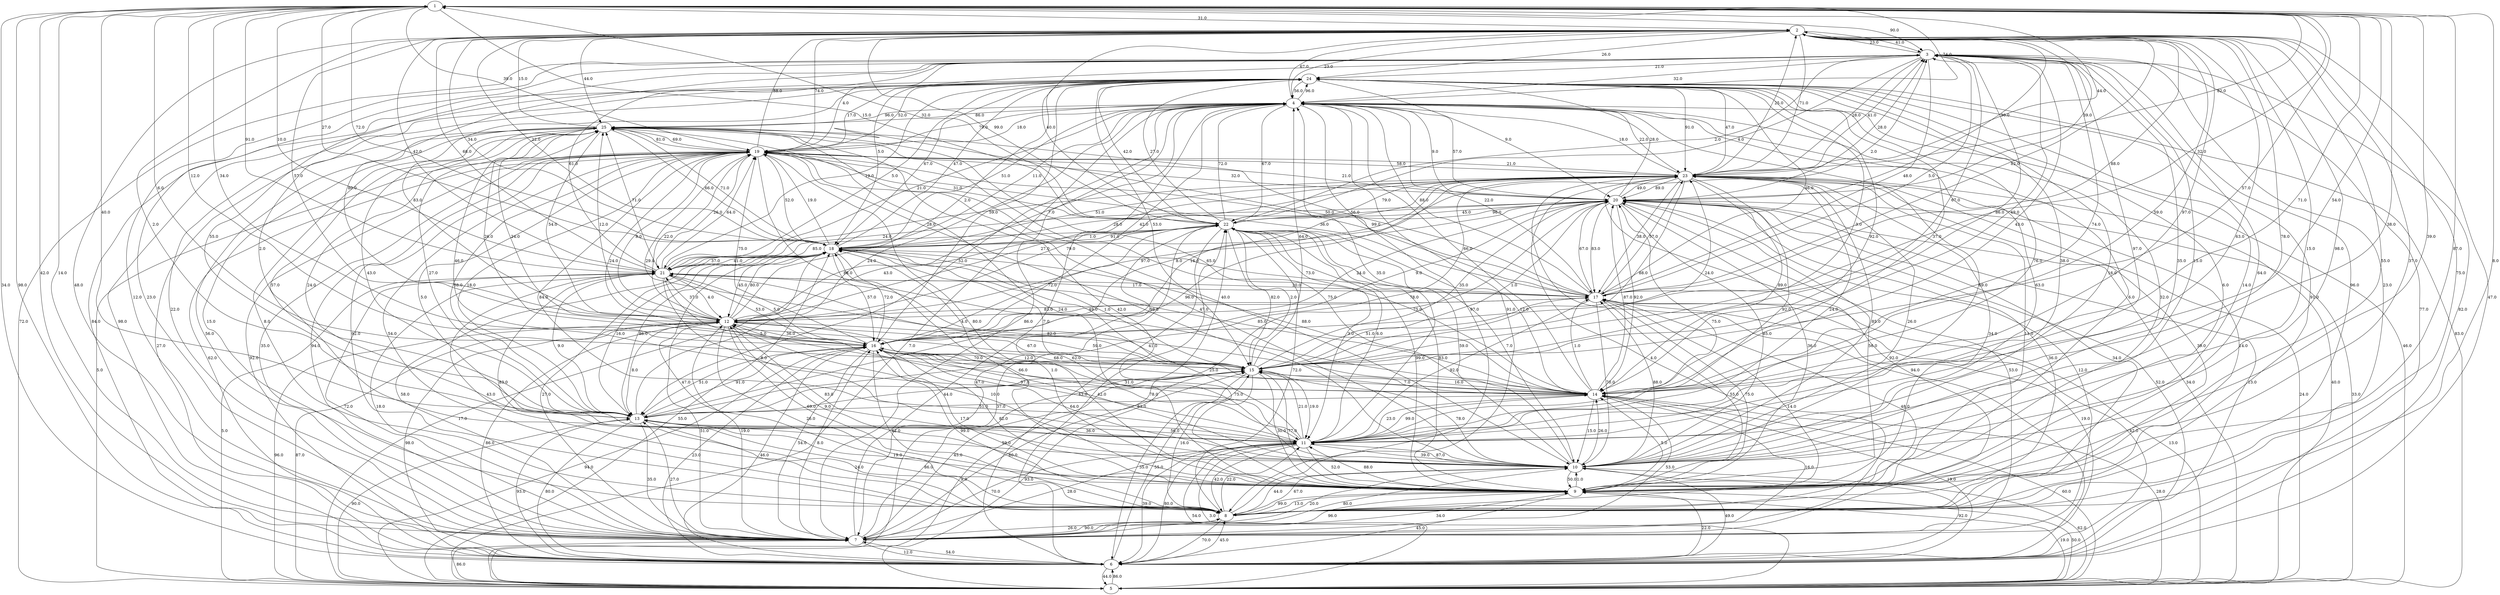 strict digraph G {
  1 [ label="1" ];
  2 [ label="2" ];
  3 [ label="3" ];
  4 [ label="4" ];
  5 [ label="5" ];
  6 [ label="6" ];
  7 [ label="7" ];
  8 [ label="8" ];
  9 [ label="9" ];
  10 [ label="10" ];
  11 [ label="11" ];
  12 [ label="12" ];
  13 [ label="13" ];
  14 [ label="14" ];
  15 [ label="15" ];
  16 [ label="16" ];
  17 [ label="17" ];
  18 [ label="18" ];
  19 [ label="19" ];
  20 [ label="20" ];
  21 [ label="21" ];
  22 [ label="22" ];
  23 [ label="23" ];
  24 [ label="24" ];
  25 [ label="25" ];
  9 -> 18 [ label="1.0" ];
  5 -> 24 [ label="83.0" ];
  4 -> 23 [ label="22.0" ];
  18 -> 22 [ label="91.0" ];
  24 -> 14 [ label="92.0" ];
  7 -> 11 [ label="28.0" ];
  21 -> 25 [ label="71.0" ];
  12 -> 19 [ label="22.0" ];
  7 -> 9 [ label="34.0" ];
  18 -> 7 [ label="58.0" ];
  20 -> 15 [ label="1.0" ];
  7 -> 16 [ label="8.0" ];
  8 -> 6 [ label="70.0" ];
  19 -> 14 [ label="88.0" ];
  23 -> 7 [ label="4.0" ];
  19 -> 8 [ label="92.0" ];
  24 -> 9 [ label="6.0" ];
  8 -> 9 [ label="13.0" ];
  13 -> 20 [ label="75.0" ];
  4 -> 17 [ label="22.0" ];
  6 -> 19 [ label="92.0" ];
  22 -> 19 [ label="31.0" ];
  16 -> 14 [ label="25.0" ];
  11 -> 2 [ label="78.0" ];
  17 -> 9 [ label="55.0" ];
  10 -> 1 [ label="39.0" ];
  1 -> 14 [ label="71.0" ];
  21 -> 13 [ label="9.0" ];
  15 -> 1 [ label="6.0" ];
  11 -> 19 [ label="84.0" ];
  11 -> 23 [ label="24.0" ];
  22 -> 20 [ label="96.0" ];
  18 -> 24 [ label="47.0" ];
  16 -> 18 [ label="72.0" ];
  25 -> 7 [ label="56.0" ];
  9 -> 11 [ label="88.0" ];
  17 -> 12 [ label="49.0" ];
  17 -> 21 [ label="20.0" ];
  4 -> 10 [ label="69.0" ];
  2 -> 18 [ label="34.0" ];
  16 -> 1 [ label="34.0" ];
  5 -> 22 [ label="37.0" ];
  18 -> 14 [ label="88.0" ];
  9 -> 8 [ label="99.0" ];
  14 -> 3 [ label="74.0" ];
  3 -> 6 [ label="77.0" ];
  19 -> 21 [ label="26.0" ];
  20 -> 22 [ label="45.0" ];
  19 -> 20 [ label="21.0" ];
  4 -> 19 [ label="18.0" ];
  2 -> 14 [ label="59.0" ];
  11 -> 10 [ label="39.0" ];
  7 -> 18 [ label="27.0" ];
  25 -> 12 [ label="54.0" ];
  21 -> 1 [ label="91.0" ];
  14 -> 4 [ label="66.0" ];
  7 -> 21 [ label="18.0" ];
  15 -> 8 [ label="16.0" ];
  19 -> 12 [ label="8.0" ];
  12 -> 17 [ label="83.0" ];
  6 -> 16 [ label="46.0" ];
  23 -> 5 [ label="34.0" ];
  18 -> 16 [ label="57.0" ];
  6 -> 15 [ label="55.0" ];
  25 -> 9 [ label="24.0" ];
  10 -> 4 [ label="63.0" ];
  11 -> 5 [ label="3.0" ];
  23 -> 11 [ label="92.0" ];
  10 -> 14 [ label="26.0" ];
  12 -> 7 [ label="51.0" ];
  24 -> 22 [ label="42.0" ];
  5 -> 9 [ label="19.0" ];
  7 -> 22 [ label="31.0" ];
  19 -> 4 [ label="79.0" ];
  16 -> 22 [ label="72.0" ];
  1 -> 23 [ label="82.0" ];
  16 -> 13 [ label="51.0" ];
  25 -> 2 [ label="15.0" ];
  23 -> 17 [ label="38.0" ];
  14 -> 25 [ label="65.0" ];
  2 -> 17 [ label="82.0" ];
  24 -> 12 [ label="83.0" ];
  8 -> 10 [ label="67.0" ];
  25 -> 14 [ label="46.0" ];
  21 -> 14 [ label="5.0" ];
  17 -> 11 [ label="92.0" ];
  20 -> 9 [ label="36.0" ];
  19 -> 2 [ label="88.0" ];
  2 -> 24 [ label="26.0" ];
  8 -> 13 [ label="86.0" ];
  25 -> 4 [ label="86.0" ];
  14 -> 20 [ label="87.0" ];
  16 -> 23 [ label="16.0" ];
  3 -> 2 [ label="23.0" ];
  15 -> 12 [ label="59.0" ];
  13 -> 2 [ label="2.0" ];
  7 -> 4 [ label="7.0" ];
  23 -> 19 [ label="21.0" ];
  21 -> 8 [ label="43.0" ];
  16 -> 20 [ label="9.0" ];
  9 -> 17 [ label="75.0" ];
  3 -> 4 [ label="32.0" ];
  13 -> 18 [ label="86.0" ];
  20 -> 6 [ label="52.0" ];
  7 -> 13 [ label="27.0" ];
  1 -> 3 [ label="90.0" ];
  17 -> 1 [ label="32.0" ];
  22 -> 18 [ label="1.0" ];
  23 -> 4 [ label="18.0" ];
  12 -> 22 [ label="43.0" ];
  2 -> 10 [ label="15.0" ];
  1 -> 13 [ label="40.0" ];
  10 -> 7 [ label="20.0" ];
  20 -> 2 [ label="30.0" ];
  24 -> 16 [ label="59.0" ];
  21 -> 7 [ label="72.0" ];
  19 -> 23 [ label="58.0" ];
  24 -> 19 [ label="17.0" ];
  24 -> 15 [ label="53.0" ];
  9 -> 15 [ label="77.0" ];
  23 -> 13 [ label="96.0" ];
  15 -> 22 [ label="2.0" ];
  9 -> 12 [ label="9.0" ];
  17 -> 19 [ label="99.0" ];
  11 -> 7 [ label="70.0" ];
  20 -> 7 [ label="12.0" ];
  10 -> 12 [ label="10.0" ];
  12 -> 14 [ label="70.0" ];
  3 -> 13 [ label="55.0" ];
  12 -> 23 [ label="79.0" ];
  5 -> 21 [ label="5.0" ];
  24 -> 8 [ label="91.0" ];
  20 -> 5 [ label="24.0" ];
  18 -> 25 [ label="71.0" ];
  15 -> 7 [ label="45.0" ];
  21 -> 22 [ label="85.0" ];
  10 -> 6 [ label="49.0" ];
  17 -> 25 [ label="56.0" ];
  10 -> 8 [ label="44.0" ];
  9 -> 5 [ label="50.0" ];
  14 -> 7 [ label="53.0" ];
  21 -> 16 [ label="53.0" ];
  4 -> 18 [ label="11.0" ];
  7 -> 10 [ label="80.0" ];
  22 -> 1 [ label="32.0" ];
  23 -> 1 [ label="44.0" ];
  20 -> 16 [ label="24.0" ];
  22 -> 2 [ label="99.0" ];
  2 -> 4 [ label="23.0" ];
  17 -> 8 [ label="14.0" ];
  15 -> 24 [ label="3.0" ];
  18 -> 2 [ label="22.0" ];
  7 -> 19 [ label="94.0" ];
  1 -> 19 [ label="39.0" ];
  6 -> 1 [ label="98.0" ];
  6 -> 24 [ label="98.0" ];
  6 -> 3 [ label="82.0" ];
  8 -> 7 [ label="26.0" ];
  22 -> 24 [ label="27.0" ];
  5 -> 11 [ label="54.0" ];
  9 -> 24 [ label="14.0" ];
  11 -> 14 [ label="23.0" ];
  8 -> 4 [ label="91.0" ];
  12 -> 21 [ label="37.0" ];
  6 -> 22 [ label="42.0" ];
  19 -> 18 [ label="52.0" ];
  8 -> 17 [ label="48.0" ];
  23 -> 16 [ label="8.0" ];
  3 -> 10 [ label="35.0" ];
  14 -> 2 [ label="97.0" ];
  23 -> 10 [ label="85.0" ];
  5 -> 4 [ label="46.0" ];
  16 -> 19 [ label="75.0" ];
  9 -> 2 [ label="37.0" ];
  25 -> 13 [ label="43.0" ];
  1 -> 16 [ label="12.0" ];
  21 -> 12 [ label="4.0" ];
  3 -> 16 [ label="67.0" ];
  11 -> 22 [ label="6.0" ];
  6 -> 20 [ label="13.0" ];
  7 -> 1 [ label="14.0" ];
  5 -> 16 [ label="94.0" ];
  4 -> 21 [ label="21.0" ];
  3 -> 11 [ label="97.0" ];
  11 -> 20 [ label="75.0" ];
  5 -> 20 [ label="33.0" ];
  25 -> 17 [ label="50.0" ];
  10 -> 18 [ label="62.0" ];
  14 -> 24 [ label="37.0" ];
  19 -> 25 [ label="69.0" ];
  22 -> 3 [ label="2.0" ];
  15 -> 10 [ label="78.0" ];
  1 -> 21 [ label="10.0" ];
  8 -> 11 [ label="22.0" ];
  8 -> 20 [ label="34.0" ];
  23 -> 12 [ label="27.0" ];
  25 -> 19 [ label="81.0" ];
  6 -> 9 [ label="22.0" ];
  15 -> 16 [ label="68.0" ];
  10 -> 9 [ label="50.0" ];
  22 -> 6 [ label="43.0" ];
  24 -> 20 [ label="9.0" ];
  15 -> 20 [ label="35.0" ];
  10 -> 17 [ label="88.0" ];
  9 -> 3 [ label="64.0" ];
  9 -> 25 [ label="42.0" ];
  16 -> 6 [ label="23.0" ];
  12 -> 16 [ label="36.0" ];
  16 -> 7 [ label="54.0" ];
  23 -> 20 [ label="89.0" ];
  14 -> 5 [ label="60.0" ];
  18 -> 3 [ label="2.0" ];
  15 -> 6 [ label="35.0" ];
  18 -> 12 [ label="45.0" ];
  22 -> 7 [ label="47.0" ];
  9 -> 1 [ label="87.0" ];
  14 -> 1 [ label="54.0" ];
  20 -> 10 [ label="85.0" ];
  2 -> 7 [ label="48.0" ];
  16 -> 21 [ label="5.0" ];
  21 -> 24 [ label="5.0" ];
  11 -> 16 [ label="75.0" ];
  11 -> 15 [ label="21.0" ];
  2 -> 20 [ label="39.0" ];
  3 -> 18 [ label="5.0" ];
  23 -> 24 [ label="47.0" ];
  12 -> 15 [ label="67.0" ];
  7 -> 15 [ label="60.0" ];
  13 -> 7 [ label="35.0" ];
  8 -> 22 [ label="72.0" ];
  4 -> 16 [ label="42.0" ];
  11 -> 13 [ label="56.0" ];
  18 -> 20 [ label="28.0" ];
  5 -> 19 [ label="5.0" ];
  18 -> 8 [ label="47.0" ];
  6 -> 14 [ label="19.0" ];
  21 -> 11 [ label="8.0" ];
  4 -> 1 [ label="74.0" ];
  3 -> 8 [ label="23.0" ];
  10 -> 2 [ label="98.0" ];
  18 -> 21 [ label="37.0" ];
  14 -> 21 [ label="82.0" ];
  9 -> 7 [ label="96.0" ];
  4 -> 2 [ label="67.0" ];
  3 -> 7 [ label="23.0" ];
  8 -> 19 [ label="54.0" ];
  6 -> 25 [ label="27.0" ];
  17 -> 6 [ label="42.0" ];
  14 -> 15 [ label="16.0" ];
  19 -> 6 [ label="62.0" ];
  7 -> 20 [ label="53.0" ];
  11 -> 9 [ label="52.0" ];
  9 -> 20 [ label="56.0" ];
  17 -> 24 [ label="46.0" ];
  19 -> 15 [ label="24.0" ];
  1 -> 22 [ label="15.0" ];
  13 -> 25 [ label="27.0" ];
  18 -> 13 [ label="16.0" ];
  9 -> 16 [ label="17.0" ];
  2 -> 23 [ label="71.0" ];
  11 -> 4 [ label="35.0" ];
  2 -> 21 [ label="42.0" ];
  8 -> 3 [ label="96.0" ];
  3 -> 14 [ label="43.0" ];
  14 -> 13 [ label="51.0" ];
  15 -> 17 [ label="51.0" ];
  16 -> 9 [ label="82.0" ];
  8 -> 23 [ label="14.0" ];
  9 -> 14 [ label="5.0" ];
  20 -> 3 [ label="28.0" ];
  15 -> 3 [ label="86.0" ];
  22 -> 14 [ label="12.0" ];
  11 -> 24 [ label="38.0" ];
  9 -> 22 [ label="83.0" ];
  18 -> 5 [ label="17.0" ];
  7 -> 23 [ label="92.0" ];
  22 -> 11 [ label="3.0" ];
  21 -> 23 [ label="28.0" ];
  15 -> 18 [ label="1.0" ];
  12 -> 25 [ label="12.0" ];
  13 -> 10 [ label="59.0" ];
  15 -> 23 [ label="24.0" ];
  25 -> 11 [ label="57.0" ];
  12 -> 5 [ label="96.0" ];
  7 -> 17 [ label="19.0" ];
  6 -> 10 [ label="92.0" ];
  12 -> 18 [ label="80.0" ];
  22 -> 9 [ label="99.0" ];
  12 -> 6 [ label="98.0" ];
  19 -> 10 [ label="98.0" ];
  14 -> 18 [ label="85.0" ];
  13 -> 19 [ label="18.0" ];
  11 -> 8 [ label="42.0" ];
  21 -> 18 [ label="41.0" ];
  19 -> 17 [ label="36.0" ];
  12 -> 8 [ label="26.0" ];
  5 -> 7 [ label="86.0" ];
  12 -> 20 [ label="97.0" ];
  6 -> 11 [ label="80.0" ];
  3 -> 17 [ label="48.0" ];
  16 -> 11 [ label="78.0" ];
  24 -> 4 [ label="56.0" ];
  19 -> 13 [ label="68.0" ];
  18 -> 9 [ label="66.0" ];
  23 -> 15 [ label="88.0" ];
  11 -> 12 [ label="97.0" ];
  12 -> 24 [ label="2.0" ];
  10 -> 11 [ label="87.0" ];
  2 -> 22 [ label="40.0" ];
  15 -> 11 [ label="19.0" ];
  15 -> 19 [ label="29.0" ];
  2 -> 9 [ label="55.0" ];
  21 -> 19 [ label="64.0" ];
  14 -> 17 [ label="1.0" ];
  8 -> 25 [ label="8.0" ];
  2 -> 3 [ label="41.0" ];
  15 -> 4 [ label="64.0" ];
  3 -> 24 [ label="21.0" ];
  2 -> 6 [ label="47.0" ];
  15 -> 5 [ label="9.0" ];
  17 -> 3 [ label="5.0" ];
  11 -> 1 [ label="38.0" ];
  12 -> 13 [ label="8.0" ];
  4 -> 22 [ label="67.0" ];
  25 -> 16 [ label="26.0" ];
  1 -> 6 [ label="34.0" ];
  9 -> 13 [ label="19.0" ];
  6 -> 12 [ label="86.0" ];
  5 -> 17 [ label="13.0" ];
  6 -> 8 [ label="45.0" ];
  13 -> 5 [ label="90.0" ];
  24 -> 18 [ label="67.0" ];
  10 -> 3 [ label="15.0" ];
  1 -> 2 [ label="31.0" ];
  15 -> 9 [ label="30.0" ];
  4 -> 20 [ label="9.0" ];
  20 -> 24 [ label="28.0" ];
  3 -> 19 [ label="4.0" ];
  23 -> 3 [ label="41.0" ];
  19 -> 11 [ label="5.0" ];
  2 -> 8 [ label="75.0" ];
  13 -> 6 [ label="80.0" ];
  6 -> 13 [ label="93.0" ];
  22 -> 4 [ label="72.0" ];
  23 -> 2 [ label="25.0" ];
  5 -> 14 [ label="28.0" ];
  13 -> 11 [ label="36.0" ];
  13 -> 24 [ label="2.0" ];
  13 -> 4 [ label="24.0" ];
  25 -> 8 [ label="15.0" ];
  10 -> 25 [ label="75.0" ];
  24 -> 11 [ label="76.0" ];
  2 -> 11 [ label="63.0" ];
  12 -> 9 [ label="69.0" ];
  22 -> 15 [ label="82.0" ];
  21 -> 17 [ label="17.0" ];
  1 -> 18 [ label="72.0" ];
  20 -> 23 [ label="49.0" ];
  24 -> 23 [ label="91.0" ];
  18 -> 4 [ label="51.0" ];
  3 -> 15 [ label="49.0" ];
  7 -> 3 [ label="12.0" ];
  13 -> 15 [ label="44.0" ];
  3 -> 22 [ label="4.0" ];
  4 -> 5 [ label="7.0" ];
  10 -> 5 [ label="62.0" ];
  10 -> 23 [ label="26.0" ];
  4 -> 9 [ label="32.0" ];
  5 -> 23 [ label="40.0" ];
  11 -> 25 [ label="24.0" ];
  13 -> 16 [ label="91.0" ];
  7 -> 8 [ label="90.0" ];
  5 -> 3 [ label="72.0" ];
  7 -> 24 [ label="22.0" ];
  23 -> 8 [ label="39.0" ];
  21 -> 20 [ label="24.0" ];
  10 -> 22 [ label="59.0" ];
  6 -> 7 [ label="54.0" ];
  12 -> 3 [ label="80.0" ];
  13 -> 8 [ label="24.0" ];
  21 -> 2 [ label="68.0" ];
  11 -> 18 [ label="41.0" ];
  9 -> 4 [ label="6.0" ];
  4 -> 8 [ label="97.0" ];
  4 -> 13 [ label="52.0" ];
  9 -> 21 [ label="83.0" ];
  9 -> 23 [ label="11.0" ];
  6 -> 23 [ label="94.0" ];
  4 -> 24 [ label="96.0" ];
  4 -> 7 [ label="86.0" ];
  9 -> 19 [ label="80.0" ];
  17 -> 2 [ label="88.0" ];
  7 -> 6 [ label="12.0" ];
  7 -> 14 [ label="16.0" ];
  25 -> 18 [ label="66.0" ];
  23 -> 14 [ label="89.0" ];
  5 -> 15 [ label="93.0" ];
  16 -> 10 [ label="63.0" ];
  10 -> 19 [ label="47.0" ];
  5 -> 6 [ label="86.0" ];
  16 -> 8 [ label="82.0" ];
  20 -> 14 [ label="92.0" ];
  17 -> 23 [ label="57.0" ];
  23 -> 9 [ label="34.0" ];
  2 -> 19 [ label="74.0" ];
  3 -> 23 [ label="28.0" ];
  24 -> 21 [ label="19.0" ];
  18 -> 23 [ label="51.0" ];
  25 -> 10 [ label="40.0" ];
  18 -> 19 [ label="19.0" ];
  20 -> 19 [ label="32.0" ];
  16 -> 25 [ label="24.0" ];
  5 -> 18 [ label="55.0" ];
  14 -> 10 [ label="15.0" ];
  13 -> 23 [ label="78.0" ];
  21 -> 3 [ label="61.0" ];
  8 -> 1 [ label="8.0" ];
  24 -> 6 [ label="84.0" ];
  4 -> 25 [ label="96.0" ];
  22 -> 23 [ label="79.0" ];
  20 -> 8 [ label="36.0" ];
  12 -> 4 [ label="7.0" ];
  2 -> 25 [ label="44.0" ];
  9 -> 10 [ label="1.0" ];
  8 -> 16 [ label="99.0" ];
  20 -> 4 [ label="57.0" ];
  16 -> 15 [ label="12.0" ];
  17 -> 18 [ label="73.0" ];
  6 -> 5 [ label="44.0" ];
  19 -> 7 [ label="35.0" ];
  17 -> 4 [ label="88.0" ];
  15 -> 14 [ label="7.0" ];
  1 -> 15 [ label="57.0" ];
  17 -> 10 [ label="70.0" ];
  9 -> 6 [ label="45.0" ];
  10 -> 24 [ label="16.0" ];
  12 -> 2 [ label="57.0" ];
  10 -> 16 [ label="64.0" ];
  5 -> 12 [ label="87.0" ];
  7 -> 12 [ label="19.0" ];
  12 -> 10 [ label="83.0" ];
  15 -> 21 [ label="4.0" ];
  17 -> 20 [ label="67.0" ];
  14 -> 11 [ label="99.0" ];
  19 -> 24 [ label="52.0" ];
  18 -> 1 [ label="27.0" ];
  22 -> 10 [ label="7.0" ];
  20 -> 17 [ label="83.0" ];
  11 -> 6 [ label="39.0" ];
  1 -> 7 [ label="42.0" ];
}
